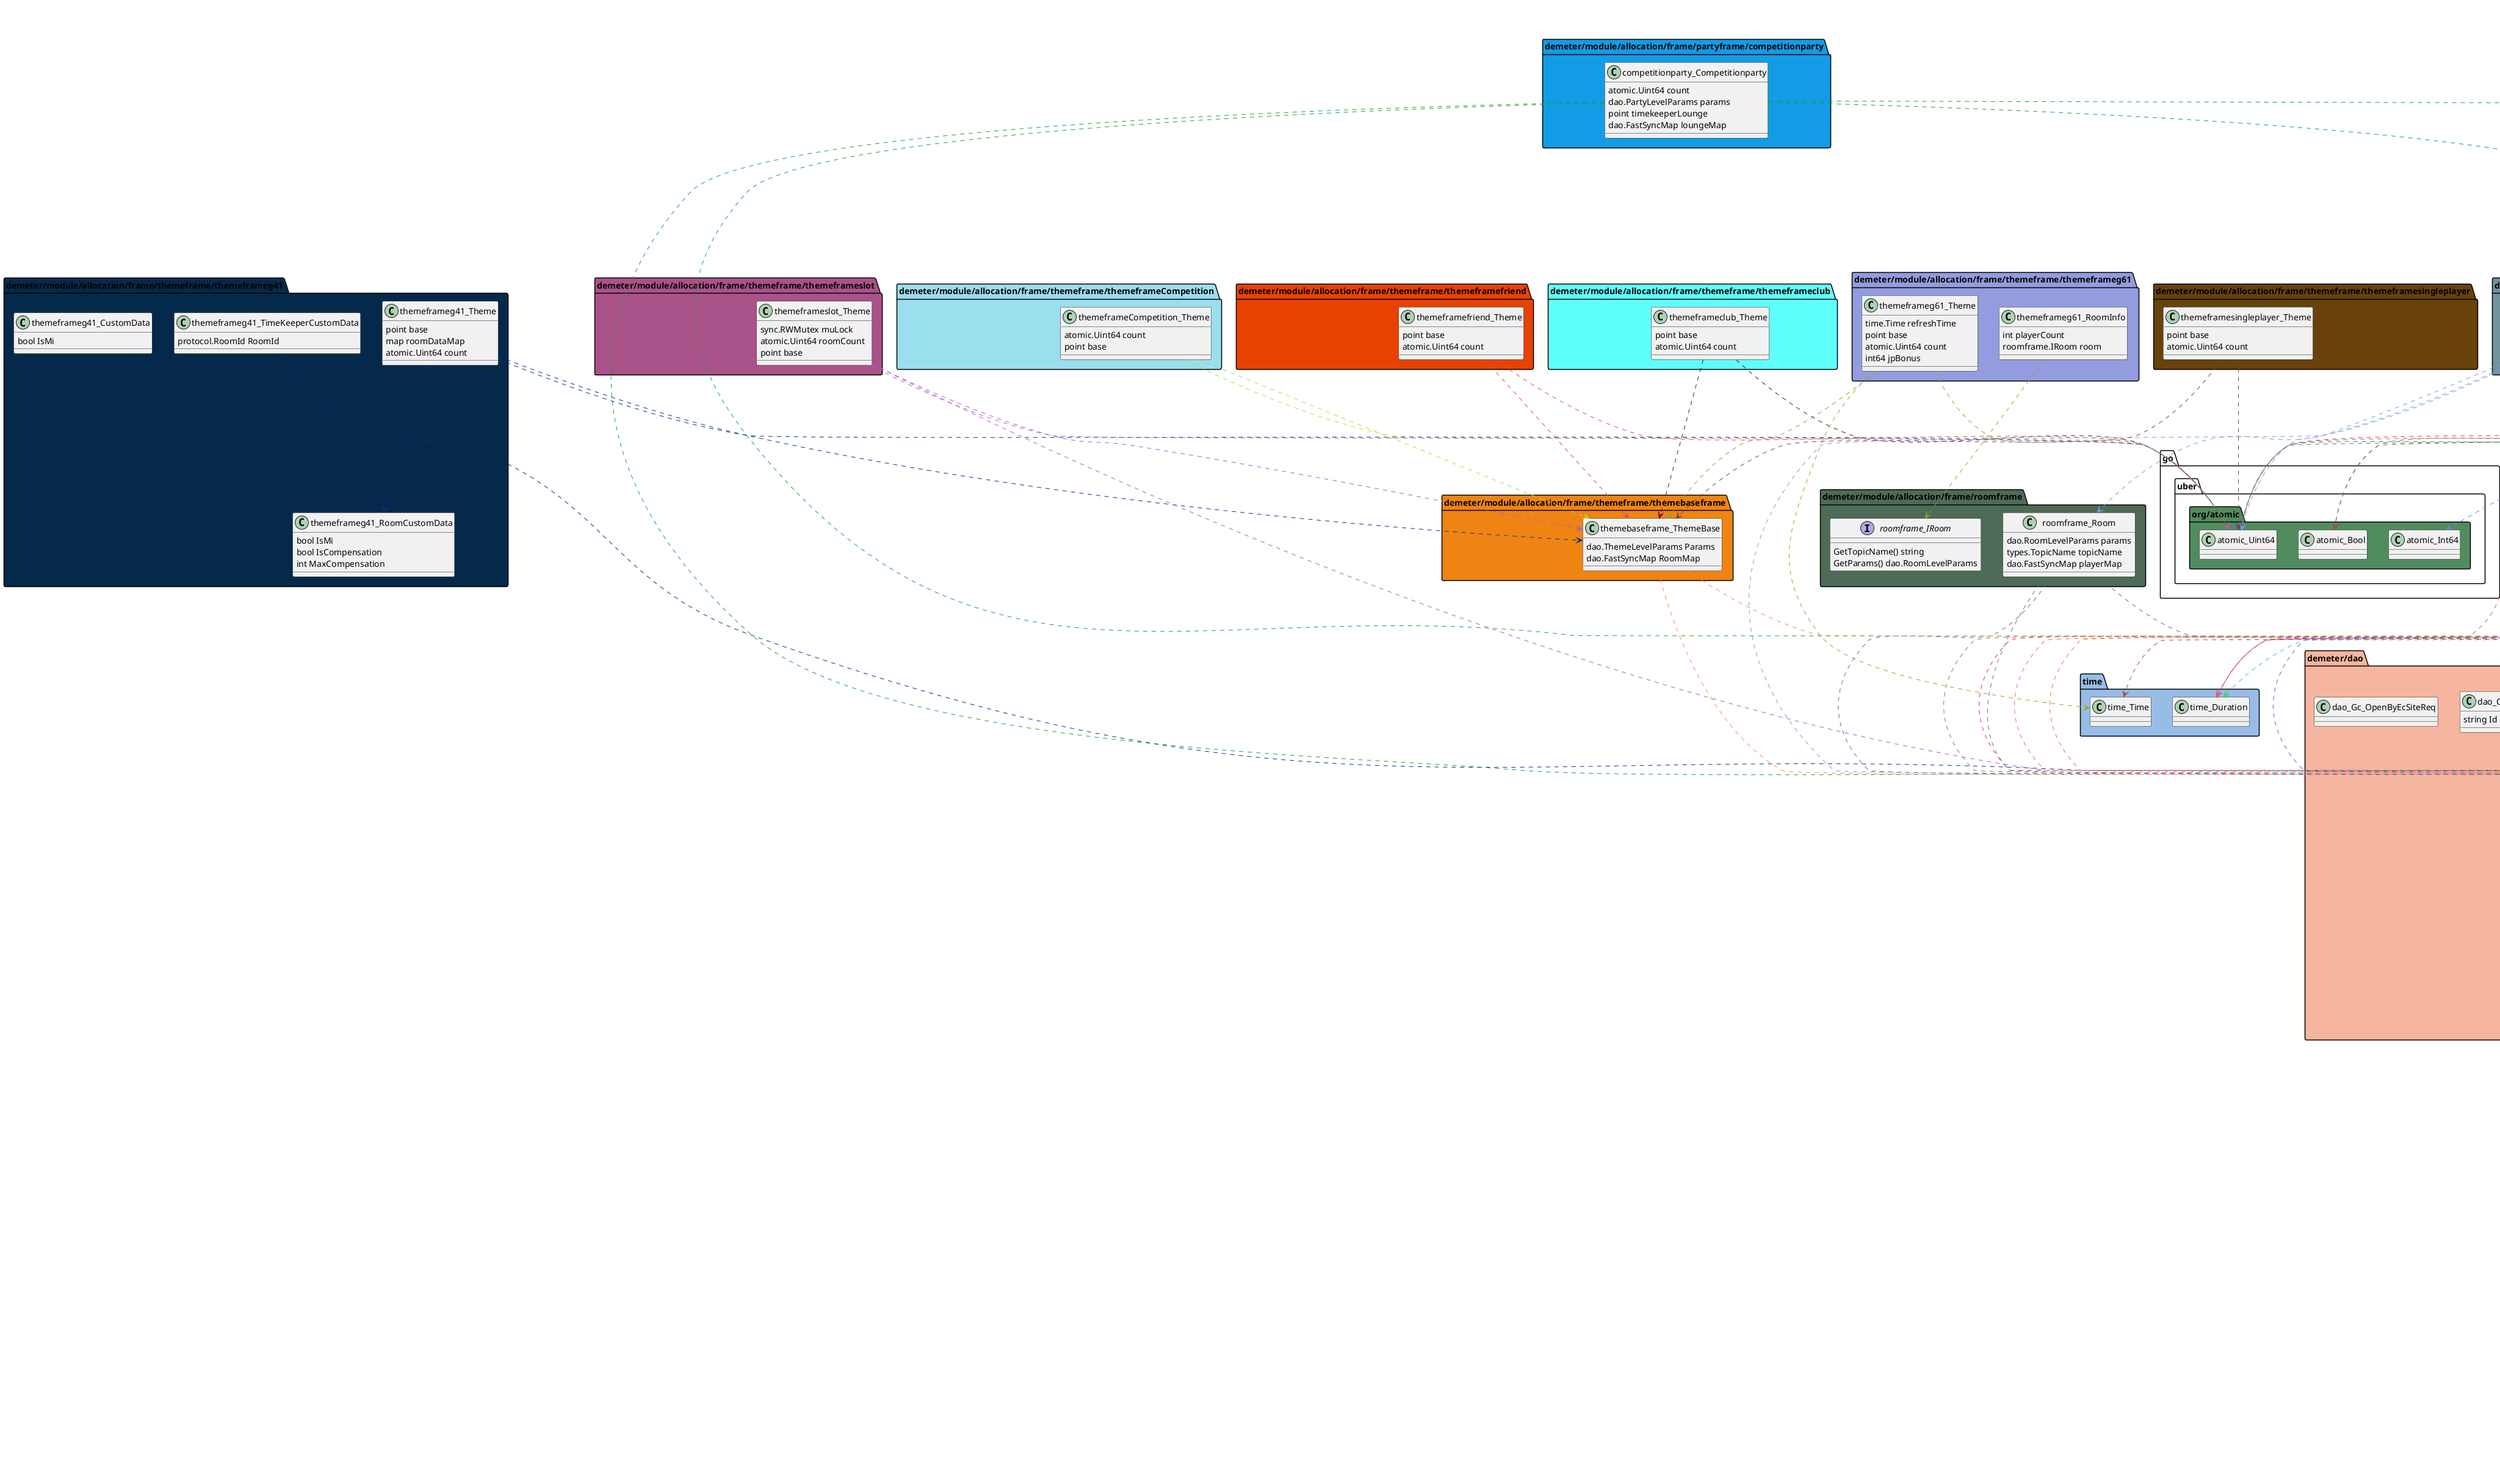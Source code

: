 @startuml


package demeter/module/allocation/frame/themeframe/themeframeg41 #05294a{

	class themeframeg41_TimeKeeperCustomData {
		protocol.RoomId RoomId
	}
	class themeframeg41_Theme {
		point base
		map roomDataMap
		atomic.Uint64 count
	}
	class themeframeg41_RoomCustomData {
		bool IsMi
		bool IsCompensation
		int MaxCompensation
	}
	class themeframeg41_CustomData {
		bool IsMi
	}
}

package gitlab.geax.io/demeter/protocol/grpcpro/backendgm/session #0739ce{

	class session_BalanceModifyReq {
	}
	class session_CloseByGameRes {
	}
	class session_CloseByEcSiteReq {
	}
	class session_OpenByGameRes {
	}
	class session_OpenByEcSiteReq {
	}
	class session_OpenByGameReq {
	}
	class session_OpenByEcSiteRes {
	}
	class session_BalanceModifyRes {
	}
	class session_DelSessionIdReq {
	}
	class session_DelSessionIdRes {
	}
	class session_CloseByGameReq {
	}
	class session_CloseByEcSiteRes {
	}
}

package unsafe #094a52{

	class unsafe_Pointer {
	}
}


package demeter/module/gsapi/gsmapping #0d6b5a{

	class gsmapping_Handle {
		sync.RWMutex mu
		map tokenMap
		map roomMap
	}
}



package demeter/module/allocation/frame/partyframe/competitionparty #139ce6{

	class competitionparty_Competitionparty {
		atomic.Uint64 count
		dao.PartyLevelParams params
		point timekeeperLounge
		dao.FastSyncMap loungeMap
	}
}

package sync/atomic #15ad6a{

	class atomic_Value {
	}
	class atomic_Int32 {
	}
}








package demeter/module/allocation/frame/gameframe #26318a{

	class gameframe_Game {
		types.EcSiteId ecSiteId
		types.GameId gameId
		dao.FastSyncMap themeMap
	}
}





package demeter/module/flow #30841e{

	class flow_Flow {
		protocol.ErrorCode statusCode
		point transaction
		interface message
		types.OperationCode operationCode
		types.EventCode eventCode
	}
}

package gitlab.geax.io/demeter/gologger/slackAlert #3294a2{

	class slackAlert_SlackAlertsInfo {
	}
}



package demeter/module/nats #38c62e{

	class nats_NatsModule {
		time.Duration managementTimeOut
		stan.Conn conn
	}
	class nats_error {
	}
}



package sync #3ef7ba{

	class sync_Mutex {
	}
	class sync_RWMutex {
	}
}

package demeter/module/discovery #41083e{
	interface discovery_Manager {
		Launch() error
	}

	class discovery_manager {
	}
	class discovery_error {
	}
}


package demeter/module/redis #452946{

	class redis_manager {
		redis.Cmdable redisClient
		context.Context ctx
		sync.RWMutex mu
	}
	class redis_error {
	}
}

package gitlab.geax.io/demeter/protocol #4739ca{

	class protocol_ErrorCode {
	}
	class protocol_RoomId {
	}
}

package nhooyr.io/websocket #494a4e{

	class websocket_Conn {
	}
	class websocket_StatusCode {
	}
}


package demeter/module/allocation/frame/roomframe #4d6b56{
	interface roomframe_IRoom {
		GetTopicName() string
		GetParams() dao.RoomLevelParams
	}

	class roomframe_Room {
		dao.RoomLevelParams params
		types.TopicName topicName
		dao.FastSyncMap playerMap
	}
}

package demeter/module/grpc #4f7bda{
	interface grpc_MatchCallBack {
		Plus(point) point
		JoinRoom(point) point
		JoinRoutine(point) point
		CreateRoutine(point) point
		ThemeData(point) point
		ThemeDataForG41(point) point
		ThemStayableData(point) point
		OpenByGame(point) point
		OpenByEcSite(point) point
		GetTimekeeper(point) point
	}
	interface grpc_NatsCallBack {
		SendMessage(point) point
	}
	interface grpc_GsCallBack {
		NewCompetition(point) point
		UpdateCompetition(point) point
		CloseCompetition(point) point
		ForcedCloseCompetition(point) point
	}
	interface grpc_IGrpc {
		ImportMatch(MatchCallBack) 
		ImportNats(NatsCallBack) 
		LaunchGcListen(net.Listener) 
		LaunchBackendListen(net.Listener) 
	}

	class grpc_GrpcModule {
		GsCallBack gsApi
		MatchCallBack match
		NatsCallBack nats
		atomic.Bool isListen
	}
	class grpc_error {
	}
}

package go.uber.org/atomic #518c5e{

	class atomic_Bool {
	}
	class atomic_Uint64 {
	}
	class atomic_Int64 {
	}
}




package demeter/module/websocket/socketserver #59ce6e{
	interface socketserver_SocketManagerCallBack {
		OnSocketConnect(point) error
	}

	class socketserver_Handle {
		SocketManagerCallBack socketManagerCallBack
	}
	class socketserver_error {
	}
}

package gitlab.geax.io/demeter/gologger/apm #5bdef2{

	class apm_Apm {
	}
}

package github.com/json-iterator/go #5def76{

	class go_Encoder {
	}
	class go_Decoder {
	}
	class go_Extension {
	}
	class go_Any {
	}
}

package demeter/module/allocation/frame/themeframe/themeframeclub #5ffffa{

	class themeframeclub_Theme {
		point base
		atomic.Uint64 count
	}
}

package gitlab.geax.io/demeter/protocol/room_master_pro #62107e{

	class room_master_pro_DeleteRoomRes {
	}
	class room_master_pro_LockRoomReq {
	}
	class room_master_pro_UnlockRoomRes {
	}
	class room_master_pro_CreateMulitCustomRoomReq {
	}
	class room_master_pro_UnlockRoomReq {
	}
	class room_master_pro_LockRoutineRes {
	}
	class room_master_pro_UnlockRoutineReq {
	}
	class room_master_pro_LeaveRoutineReq {
	}
	class room_master_pro_CreateMulitCustomRoomRes {
	}
	class room_master_pro_CreateCustomRoutineReq {
	}
	class room_master_pro_LockRoomRes {
	}
	class room_master_pro_LeaveRoomReq {
	}
	class room_master_pro_LeaveRoomRes {
	}
	class room_master_pro_DeleteRoutineReq {
	}
	class room_master_pro_DeleteRoutineRes {
	}
	class room_master_pro_LockRoutineReq {
	}
	class room_master_pro_DeleteRoomReq {
	}
	class room_master_pro_UnlockRoutineRes {
	}
	class room_master_pro_LeaveRoutineRes {
	}
	class room_master_pro_CreateCustomRoomReq {
	}
	class room_master_pro_CreateCustomRoomRes {
	}
	class room_master_pro_CreateCustomRoutineRes {
	}
}



package demeter/module/allocation/frame/themeframe/themeframesingleplayer #68420a{

	class themeframesingleplayer_Theme {
		point base
		atomic.Uint64 count
	}
}

package demeter/module/allocation/frame/loungeframe #6a528e{
	interface loungeframe_ILounge {
		GetTopicName() types.TopicName
		GetParams() dao.LoungeLevelParams
		Join(point,dao.PlayerInfo) protocol.ErrorCode
		Leave(point,types.PlayerId) protocol.ErrorCode
	}

	class loungeframe_Lounge {
		types.TopicName topicName
		atomic.Uint64 playerCount
		PlayerJoin playerJoin
		PlayerLeave playerLeave
		dao.LoungeLevelParams Params
		types.LoungeId Id
		dao.FastSyncMap playerMap
		types.ClubId clubId
	}
	class loungeframe_error {
	}
}

package github.com/arangodb/go-driver #6c6312{

	class driver_Database {
	}
}

package demeter/module/websocket/socketclient #6e7396{
	interface socketclient_SocketManagerCallBack {
		OnClose(types.SocketToken) 
		ReceiveMessage(context.Context,point,[]) 
	}
	interface socketclient_IHandle {
		Send(context.Context,[]) error
		GetToken() types.SocketToken
		AddWeight(types.Weight) 
	}

	class socketclient_error {
	}
	class socketclient_Handler {
		context.Context httpCtx
		func cancelFunc
		point conn
		SocketManagerCallBack socketManagerCallBack
		atomic.Int64 weight
		types.SocketToken token
	}
}


package demeter/module/allocation/frame/themeframe/themeframeg29 #72949e{

	class themeframeg29_Theme {
		point timekeeperRoom
		atomic.Uint64 count
		dao.ThemeLevelParams params
	}
}





package context #7ce732{

	class context_Context {
	}
}


package gitlab.geax.io/demeter/protocol/grpcpro/backendgm/competition #81083a{

	class competition_UpdateCompetitionReq {
	}
	class competition_UpdateCompetitionRes {
	}
	class competition_EnableCompetitionReq {
	}
	class competition_EnableCompetitionRes {
	}
	class competition_ForcedCloseCompetitionReq {
	}
	class competition_ForcedCloseCompetitionRes {
	}
	class competition_NewCompetitionReq {
	}
	class competition_NewCompetitionRes {
	}
}

package gitlab.geax.io/demeter/protocol/grpcpro/backendgm/chat #8318be{

	class chat_UpdateChatRoomSettingReq {
	}
	class chat_UpdateChatRoomSettingRes {
	}
	class chat_UpdateChatBlocklistReq {
	}
	class chat_UpdateChatBlocklistRes {
	}
	class chat_UpdateDisableStringReq {
	}
	class chat_UpdateDisableStringRes {
	}
}


package net/http #8739c6{

	class http_ResponseWriter {
	}
	class http_Request {
	}
}





package demeter/module/gsapi #918c5a{
	interface gsapi_NatsCallBack {
		SendMessage(point) point
	}
	interface gsapi_MatchCallBack {
		DeleteRoom(point) point
		DeleteLounge(point) point
		LeaveRoom(point) point
		LeaveLounge(point) point
		LockRoom(point) point
		LockLounge(point) point
		UnlockRoom(point) point
		UnlockLounge(point) point
		CreateCustomRoom(point) point
		CreateCustomLounge(point) point
	}
	interface gsapi_IGsApi {
		ImportMatch(MatchCallBack) 
		ImportNats(NatsCallBack) 
		Launch() error
		GsCount() int
		IsRoomExist(types.IRoomObj) bool
		CreateRoom(point) point
		CreateLounge(point) point
		RecreateRoom(point) point
		RecreateLounge(point) point
		JoinRoom(point) point
		JoinLounge(point) point
		NewCompetition(point) point
		UpdateCompetition(point) point
		CloseCompetition(point) point
		ForcedCloseCompetition(point) point
	}

	class gsapi_FuncNameMap {
		sync.Mutex mu
		atomic.Value read
		map dirty
		int misses
	}
	class gsapi_readOnlyFuncNameMap {
		map m
		bool amended
	}
	class gsapi_GsApi {
		MatchCallBack match
		NatsCallBack nats
		point socketManager
		point gsMapping
		dao.FastSyncMap reqMap
		FuncNameMap funcNameMap
		atomic.Int32 gsCount
	}
	class gsapi_error {
	}
	class gsapi_entryFuncNameMap {
		unsafe.Pointer p
	}
}

package demeter/module/allocation/frame/themeframe/themeframeg61 #939cde{

	class themeframeg61_Theme {
		time.Time refreshTime
		point base
		atomic.Uint64 count
		int64 jpBonus
	}
	class themeframeg61_RoomInfo {
		int playerCount
		roomframe.IRoom room
	}
}

package google.golang.org/grpc #95ad62{

	class grpc_UnaryServerInfo {
	}
	class grpc_UnaryHandler {
	}
	class grpc_ServerOption {
	}
}

package time #97bde6{

	class time_Duration {
	}
	class time_Time {
	}
}


package demeter/module/allocation/frame/themeframe/themeframeCompetition #9bdeee{

	class themeframeCompetition_Theme {
		atomic.Uint64 count
		point base
	}
}

package demeter/module/arangodb #9def72{

	class arangodb_Manager {
		driver.Database db
	}
	class arangodb_error {
	}
}



package net #a420fe{

	class net_Listener {
	}
}

package demeter/conf.d #a63182{

	class conf_Discovery {
		int Post
	}
	class conf_Apm {
		string ServiceName
		string ServiceEnvironment
		string ServerUrls
	}
	class conf_ArangoDB {
		string Password
		int RetryCount
		time.Duration RetryDurationMin
		time.Duration RetryDurationMax
		string Addr
		string Database
		string Username
	}
	class conf_Websocket {
		string Url
		time.Duration RequsetTimeOut
		int PingMaxOut
		time.Duration PingInterval
		time.Duration ReconnInterval
		time.Duration ResendDuration
		time.Duration ConnectTimeOut
		string Addr
	}
	class conf_GRPC {
		string GAME_CONTROL_GRPC_ADDR
		string MANAGEMENT_GRPC_ADDR
	}
	class conf_error {
	}
	class conf_Parameter {
		point Websocket
		string LOG_LEVEL
		string LOG_FORMATTER
		int32 ROOM_STATE_CHECK_TIME
		point Discovery
		constants.ServiceCode LOG_SERVICE_CODE
		time.Duration MANAGEMENT_REQUEST_TIME_OUT
		point Apm
		point Redis
		point ArangoDB
		point Nats
		point GRPC
	}
	class conf_Redis {
		string Addr
		string Password
		int PoolSize
	}
	class conf_Nats {
		string ClusterID
		string Addr
		string Username
		string Password
	}
}

package demeter/match #a84206{

	class match_manager {
		atomic.Bool isCreateThemeTimekeeper
		atomic.Bool isCreatePartyTimekeeper
		context.Context ctx
		time.Time serviceStartTime
		point rpc
		point nats
		discovery.Manager discovery
		atomic.Bool isUnpending
		point allocationMgr
		point gsapi
	}
	class match_error {
	}
}

package demeter/module/allocation/frame/themeframe/themeframeslot #aa528a{

	class themeframeslot_Theme {
		sync.RWMutex muLock
		atomic.Uint64 roomCount
		point base
	}
}

package demeter/module/allocation/frame/partyframe/clubparty #ac630e{

	class clubparty_ClubParty {
		dao.FastSyncMap playerMap
		dao.FastSyncMap loungeMap
		point safeId
		atomic.Uint64 count
		dao.PartyLevelParams params
	}
}


package gitlab.geax.io/demeter/protocol/grpcpro/gcgm #b08416{

	class gcgm_JoinRoomRes {
	}
	class gcgm_ReJoinRes {
	}
	class gcgm_AckRes {
	}
	class gcgm_PlusRes {
	}
	class gcgm_JoinRoomReq {
	}
	class gcgm_CreateRoutineReq {
	}
	class gcgm_GetFishThemeReq {
	}
	class gcgm_AckReq {
	}
	class gcgm_PlusReq {
	}
	class gcgm_GetFishThemeRes {
	}
	class gcgm_IPCheckRes {
	}
	class gcgm_IPCheckReq {
	}
	class gcgm_ReJoinReq {
	}
	class gcgm_JoinRoutineReq {
	}
	class gcgm_JoinRoutineRes {
	}
	class gcgm_CreateRoutineRes {
	}
	class gcgm_ThemeDataReq {
	}
	class gcgm_ThemeDataRes {
	}
	class gcgm_ThemeDataResForG41 {
	}
	class gcgm_RejoinRoutineReq {
	}
	class gcgm_RejoinRoutineRes {
	}
	class gcgm_ThemStayableDataReq {
	}
	class gcgm_ThemStayableDataRes {
	}
}

package demeter/types #b2949a{

	class types_ClubId {
	}
	class types_SequenceId {
	}
	class types_EventCode {
	}
	class types_OperationCode {
	}
	class types_CustomData {
	}
	class types_MessageQueueStatusCode {
	}
	class types_ItemType {
	}
	class types_GameType {
	}
	class types_Balance {
	}
	class types_RoomType {
	}
	class types_PlayerMatchStatus {
	}
	class types_CompetitionTimeKeeper {
	}
	class types_GameDelegatorId {
	}
	class types_PlayerType {
	}
	class types_IRoomObj {
	}
	class types_EmptyObj {
	}
	class types_LoungeStatusCode {
	}
	class types_Weight {
	}
	class types_LoungeGuid {
	}
	class types_RoomId {
	}
	class types_PlayerId {
	}
	class types_RoomMumber {
	}
	class types_RoomStayableType {
	}
	class types_GameGuid {
	}
	class types_CompetitionCycleId {
	}
	class types_RoomNumId {
	}
	class types_LoungeType {
	}
	class types_ThemeNumId {
	}
	class types_Payload {
	}
	class types_EcSiteNumId {
	}
	class types_GameNumId {
	}
	class types_RoomGuid {
	}
	class types_PartyId {
	}
	class types_LoungeId {
	}
	class types_SessionId {
	}
	class types_MessageQueueTopicId {
	}
	class types_ArangoNumber {
	}
	class types_RequestId {
	}
	class types_CompetitionId {
	}
	class types_LeaveReasonId {
	}
	class types_RoomShowType {
	}
	class types_ModuleId {
	}
	class types_EcSiteId {
	}
	class types_CompetitionScoreType {
	}
	class types_TopicName {
	}
	class types_SocketToken {
	}
	class types_PartyGuid {
	}
	class types_CompetitionRank {
	}
	class types_RoomStatusCode {
	}
	class types_QueueGroup {
	}
	class types_MergedGameRecordId {
	}
	class types_ThemeId {
	}
	class types_TraceId {
	}
	class types_SessionIds {
	}
	class types_GameRecordId {
	}
	class types_RoomStayableCount {
	}
	class types_SeatId {
	}
	class types_GameId {
	}
}






package github.com/go-redis/redis/v8 #bef7b2{

	class redis_Cmdable {
	}
}

package demeter/module/allocation #c10836{

	class allocation_AllocationManager {
		dao.FastSyncMap gameMap
		dao.FastSyncMap themeMap
		dao.FastSyncMap ecSiteMap
	}
}









package demeter/module/allocation/frame/ecsiteframe #d39cda{

	class ecsiteframe_EcSite {
		types.EcSiteId ecSiteId
		dao.FastSyncMap partyMap
	}
}



package github.com/nats-io/stan.go #d9ce66{

	class stan_Conn {
	}
}




package demeter/module/websocket #e21076{
	interface websocket_ApiCallBack {
		OnClose(types.SocketToken) 
		ReceiveMessage(context.Context,point,[]) 
	}

	class websocket_WebsocketManager {
		dao.FastSyncMap clientMap
		ApiCallBack apiCallBack
		point server
	}
	class websocket_error {
	}
}

package demeter/module/allocation/frame/partyframe/friendparty #e420fa{

	class friendparty_FriendParty {
		dao.PartyLevelParams params
		dao.FastSyncMap playerMap
		dao.FastSyncMap loungeMap
		point safeId
		atomic.Uint64 count
	}
}


package demeter/module/allocation/frame/themeframe/themeframefriend #e84202{

	class themeframefriend_Theme {
		point base
		atomic.Uint64 count
	}
}

package gitlab.geax.io/demeter/gologger/constants #ea5286{

	class constants_ServiceCode {
	}
}

package demeter/util #ec630a{

	class util_SafeId {
		sync.RWMutex mu
		dao.FastSyncMap idPool
	}
	class util_error {
	}
	class util_RingBuffer {
		int index
		time.Duration interval
		[] zone
		point mux
	}
}


package demeter/module/allocation/frame/themeframe/themebaseframe #f08412{

	class themebaseframe_ThemeBase {
		dao.ThemeLevelParams Params
		dao.FastSyncMap RoomMap
	}
}



package demeter/dao #f6b59e{

	class dao_Gs_LeaveLoungeRes {
		protocol.ErrorCode Code
	}
	class dao_Gs_LockRoomRes {
		protocol.ErrorCode Code
	}
	class dao_Gs_CreateCustomRoomReq {
		types.GameType GameType
		ThemeLevelParams ThemeData
		[] MemberList
		types.CustomData CustomData
	}
	class dao_Gc_PlusRes {
		protocol.ErrorCode Code
		types.TopicName TopicName
	}
	class dao_Gc_CreateLoungeRes {
		types.TopicName TopicName
		protocol.ErrorCode Code
	}
	class dao_Gc_OpenByEcSiteReq {
	}
	class dao_readOnlyFastSyncMap {
		map m
		bool amended
	}
	class dao_FastSyncMapUintInterface {
		sync.Mutex mu
		atomic.Value read
		map dirty
		int misses
	}
	class dao_Gs_CreateMultiRoomRes {
		[] MemberList
		string TopicName
		protocol.ErrorCode Code
	}
	class dao_Gs_CompetitionReq {
		[] CompetitionIds
		LoungeLevelParams LoungeData
	}
	class dao_WebsocketResponseBody {
		types.TraceId TraceId
		protocol.ErrorCode StatusCode
		interface Data
	}
	class dao_SingleKickOutReq {
		types.SessionId SessionID
		types.RequestId RequestID
	}
	class dao_Gs_JoinRoomReq {
		RoomLevelParams RoomData
		[] MemberList
		[] CustomData
	}
	class dao_Gs_UnLockRoomRes {
		protocol.ErrorCode Code
	}
	class dao_Gs_RecreateLoungeRes {
		protocol.ErrorCode Code
	}
	class dao_CloseByEcSiteReq {
		types.EcSiteId EcSiteID
		bool ReleastTest
		types.RequestId RequestID
	}
	class dao_MessageQueueResponseBody {
		string TraceId
		protocol.ErrorCode StatusCode
		interface Data
	}
	class dao_Gs_LockRoomReq {
		RoomLevelParams RoomData
	}
	class dao_Gs_LockLoungeRes {
		protocol.ErrorCode Code
	}
	class dao_Gs_UnLockRoomReq {
		RoomLevelParams RoomData
	}
	class dao_Gs_DeleteLoungeRes {
		protocol.ErrorCode Code
	}
	class dao_Gs_ReCreateRoomRes {
		protocol.ErrorCode Code
	}
	class dao_CreateMultiRoomCustomData {
		map RoomMap
	}
	class dao_OpenByGameRes {
		protocol.ErrorCode Code
	}
	class dao_UpdateDisableStringReq {
		[] DisableID
		types.RequestId RequestID
	}
	class dao_Gc_JoinRoomRes {
		protocol.ErrorCode Code
		types.TopicName TopicName
	}
	class dao_Gs_DeleteRoomReq {
		RoomLevelParams RoomData
	}
	class dao_Gs_JoinLoungeReq {
		LoungeLevelParams LoungeData
		[] MemberList
		[] CustomData
	}
	class dao_CompetitionCustomData {
		string Id
	}
	class dao_CreateRoomResult {
		types.TopicName TopicName
	}
	class dao_AuthorizedGame {
		bool DefaultSync
		map Name
		bool Active
	}
	class dao_Gc_OpenByEcSiteRes {
	}
	class dao_Gc_OpenByGameRes {
	}
	class dao_Gs_LeaveRoomReq {
		[] MemberList
		RoomLevelParams RoomData
	}
	class dao_Gs_LeaveRoomRes {
		protocol.ErrorCode Code
	}
	class dao_Gs_LeaveLoungeReq {
		[] MemberList
		LoungeLevelParams LoungeData
	}
	class dao_CompetitionCustomSetting {
		types.ArangoNumber MaxPlayers
	}
	class dao_CompetitionRoomCustomData {
		types.LoungeGuid LoungeGuid
		CompetitionCustomSetting CompetitionSetting
	}
	class dao_UpdateChatRoomSettingReq {
		[] EcSiteID
		types.RequestId RequestID
	}
	class dao_MessageQueueRequestBody {
		string TraceId
		interface Data
	}
	class dao_FastSyncMap {
		sync.Mutex mu
		atomic.Value read
		map dirty
		int misses
	}
	class dao_Gs_CreateLoungeRes {
		string TopicName
		protocol.ErrorCode Code
	}
	class dao_Gs_CompetitionRes {
		protocol.ErrorCode Code
	}
	class dao_ThemeLevelParams {
		types.ThemeId ThemeId
		types.EcSiteId EcSiteId
		types.GameId GameId
	}
	class dao_ClubCustomData {
		string Id
	}
	class dao_Theme {
		[] Antes
		types.EcSiteId EcSiteId
		types.ThemeId ThemeId
		map CustomSetting
		map Jackpot
		types.ArangoNumber MinCoin
		types.ArangoNumber MaxCoin
		types.GameId GameId
		types.GameType GameType
	}
	class dao_OpenByGameReq {
		types.EcSiteId EcSiteID
		types.GameId GameID
		types.RequestId RequestID
	}
	class dao_Gs_CreateRoomReq {
		types.GameType GameType
		RoomLevelParams RoomData
		[] MemberList
		types.CustomData CustomData
	}
	class dao_GameServiceStatus {
		protocol.ErrorCode ErrCode
	}
	class dao_Gc_JoinLoungeRes {
		protocol.ErrorCode Code
		types.TopicName TopicName
	}
	class dao_readOnlyFastSyncMapUintInterface {
		map m
		bool amended
	}
	class dao_Gs_CreateLoungeReq {
		LoungeLevelParams LoungeData
		[] MemberList
		types.CustomData CustomData
	}
	class dao_Gs_RecreateLoungeReq {
		LoungeLevelParams LoungeData
		[] CustomData
	}
	class dao_WebsocketRequestBody {
		types.TraceId TraceId
		interface Data
	}
	class dao_EcSite {
		types.EcSiteId EcSiteId
		map AuthorizedGames
		map Game
	}
	class dao_BalanceModifyReq {
		types.RequestId RequestID
		types.SessionId SessionID
		types.PlayerId PlayerID
	}
	class dao_Gc_PlusReq {
		ThemeLevelParams ThemeLevelParams
		PlayerInfo PlayerInfo
	}
	class dao_Gc_JoinRoomReq {
		RoomLevelParams RoomLevelParams
		PlayerInfo PlayerInfo
		types.CustomData CustomData
	}
	class dao_Gs_DeleteRoomRes {
		protocol.ErrorCode Code
	}
	class dao_LoungeLevelParams {
		types.EcSiteId EcSiteId
		types.PartyId PartyId
		types.LoungeId LoungeId
	}
	class dao_GetTimekeeperReq {
		types.EcSiteId EcSiteID
	}
	class dao_entryFastSyncMap {
		unsafe.Pointer p
	}
	class dao_Gs_CreateRoomRes {
		types.CustomData CustomData
		types.TopicName TopicName
		protocol.ErrorCode Code
	}
	class dao_Gs_CreateCustomLoungeRes {
		string TopicName
		protocol.ErrorCode Code
		types.CustomData CustomData
	}
	class dao_Gs_UnLockLoungeRes {
		protocol.ErrorCode Code
	}
	class dao_Gs_CreateCustomRoomRes {
		types.CustomData CustomData
		[] TopicNames
		protocol.ErrorCode Code
	}
	class dao_CreateMultiRoomChanFlow {
		point RoomRes
		protocol.ErrorCode Status
		[] Players
	}
	class dao_RoutineTimekeeperCustomData {
		int Type
	}
	class dao_GetTimekeeperRes {
		LoungeLevelParams LoungeLevelParams
		protocol.ErrorCode Code
	}
	class dao_Gc_OpenByGameReq {
	}
	class dao_Gs_JoinLoungeRes {
		protocol.ErrorCode Code
	}
	class dao_OpenByEcSiteRes {
		protocol.ErrorCode Code
	}
	class dao_Gs_JoinRoomRes {
		protocol.ErrorCode Code
	}
	class dao_Gs_LockLoungeReq {
		LoungeLevelParams LoungeData
	}
	class dao_PlayerInfo {
		types.PlayerId PlayerId
		types.Balance Balance
		types.SessionId SessionId
		types.Balance CarryAmount
		types.PlayerType PlayerType
	}
	class dao_Gc_JoinLoungeReq {
		types.CustomData CustomData
		LoungeLevelParams LoungeLevelParams
		PlayerInfo PlayerInfo
	}
	class dao_Gs_DeleteLoungeReq {
		LoungeLevelParams LoungeData
		[] CustomData
	}
	class dao_Gs_UnLockLoungeReq {
		LoungeLevelParams LoungeData
	}
	class dao_Gs_CreateCustomLoungeReq {
		types.CustomData CustomData
		PartyLevelParams PartyData
		[] MemberList
	}
	class dao_PartyLevelParams {
		types.EcSiteId EcSiteId
		types.PartyId PartyId
	}
	class dao_RoomLevelParams {
		types.EcSiteId EcSiteId
		types.GameId GameId
		types.ThemeId ThemeId
		types.RoomId RoomId
	}
	class dao_CompetitionRes {
		int Result
		string TrickId
	}
	class dao_OpenByEcSiteReq {
		types.EcSiteId EcSiteID
		types.RequestId RequestID
	}
	class dao_UpdateChatBlocklistReq {
		[] BlacklistID
		types.RequestId RequestID
	}
	class dao_DecodeResponse {
		types.OperationCode OperationCode
		types.EventCode EventCode
		[] Data
	}
	class dao_EncodeData {
		types.OperationCode OperationCode
		types.EventCode EventCode
		interface Payload
	}
	class dao_GameLevelParams {
		types.EcSiteId EcSiteId
		types.GameId GameId
	}
	class dao_CloseByGameReq {
		types.EcSiteId EcSiteID
		types.GameId GameID
		types.RequestId RequestID
	}
	class dao_Gc_CreateLoungeReq {
		PartyLevelParams PartyLevelParams
		PlayerInfo PlayerInfo
		types.CustomData CustomData
	}
	class dao_entryFastSyncMapUintInterface {
		unsafe.Pointer p
	}
	class dao_Gs_RecreateRoomReq {
		RoomLevelParams RoomData
	}
}



package io #fce72a{

	class io_Writer {
	}
	class io_Reader {
	}
}


allocation_AllocationManager --> dao_FastSyncMap #c21078;line.dashed;
arangodb_Manager --> driver_Database #9ef7b4;line.dashed;
clubparty_ClubParty --> atomic_Uint64 #ad6b50;line.dashed;
clubparty_ClubParty --> dao_FastSyncMap #ad6b50;line.dashed;
clubparty_ClubParty --> dao_PartyLevelParams #ad6b50;line.dashed;
clubparty_ClubParty --> util_SafeId #ad6b50;line.dashed;
competitionparty_Competitionparty --> atomic_Uint64 #14a528;line.dashed;
competitionparty_Competitionparty --> dao_FastSyncMap #14a528;line.dashed;
competitionparty_Competitionparty --> dao_PartyLevelParams #14a528;line.dashed;
competitionparty_Competitionparty --> loungeframe_Lounge #14a528;line.dashed;
conf_ArangoDB --> time_Duration #a739c4;line.dashed;
conf_Parameter --> conf_Apm #a739c4;line.dashed;
conf_Parameter --> conf_ArangoDB #a739c4;line.dashed;
conf_Parameter --> conf_Discovery #a739c4;line.dashed;
conf_Parameter --> conf_GRPC #a739c4;line.dashed;
conf_Parameter --> conf_Nats #a739c4;line.dashed;
conf_Parameter --> conf_Redis #a739c4;line.dashed;
conf_Parameter --> conf_Websocket #a739c4;line.dashed;
conf_Parameter --> constants_ServiceCode #a739c4;line.dashed;
conf_Parameter --> time_Duration #a739c4;line.dashed;
conf_Websocket --> time_Duration #a739c4;line.dashed;
dao_BalanceModifyReq --> types_PlayerId #f7bde0;line.dashed;
dao_BalanceModifyReq --> types_RequestId #f7bde0;line.dashed;
dao_BalanceModifyReq --> types_SessionId #f7bde0;line.dashed;
dao_CloseByEcSiteReq --> types_EcSiteId #f7bde0;line.dashed;
dao_CloseByEcSiteReq --> types_RequestId #f7bde0;line.dashed;
dao_CloseByGameReq --> types_EcSiteId #f7bde0;line.dashed;
dao_CloseByGameReq --> types_GameId #f7bde0;line.dashed;
dao_CloseByGameReq --> types_RequestId #f7bde0;line.dashed;
dao_CompetitionCustomSetting --> types_ArangoNumber #f7bde0;line.dashed;
dao_CompetitionRoomCustomData --> dao_CompetitionCustomSetting #f7bde0;line.dashed;
dao_CompetitionRoomCustomData --> types_LoungeGuid #f7bde0;line.dashed;
dao_CreateMultiRoomChanFlow --> dao_CreateRoomResult #f7bde0;line.dashed;
dao_CreateMultiRoomChanFlow --> dao_PlayerInfo #f7bde0;line.dashed;
dao_CreateMultiRoomChanFlow --> protocol_ErrorCode #f7bde0;line.dashed;
dao_CreateMultiRoomCustomData --> types_PlayerId #f7bde0;line.dashed;
dao_CreateMultiRoomCustomData --> types_TopicName #f7bde0;line.dashed;
dao_CreateRoomResult --> types_TopicName #f7bde0;line.dashed;
dao_DecodeResponse --> types_EventCode #f7bde0;line.dashed;
dao_DecodeResponse --> types_OperationCode #f7bde0;line.dashed;
dao_EcSite --> dao_AuthorizedGame #f7bde0;line.dashed;
dao_EcSite --> dao_Theme #f7bde0;line.dashed;
dao_EcSite --> types_EcSiteId #f7bde0;line.dashed;
dao_EcSite --> types_GameId #f7bde0;line.dashed;
dao_EncodeData --> types_EventCode #f7bde0;line.dashed;
dao_EncodeData --> types_OperationCode #f7bde0;line.dashed;
dao_FastSyncMap --> atomic_Value #f7bde0;line.dashed;
dao_FastSyncMap --> dao_entryFastSyncMap #f7bde0;line.dashed;
dao_FastSyncMap --> sync_Mutex #f7bde0;line.dashed;
dao_FastSyncMapUintInterface --> atomic_Value #f7bde0;line.dashed;
dao_FastSyncMapUintInterface --> dao_entryFastSyncMapUintInterface #f7bde0;line.dashed;
dao_FastSyncMapUintInterface --> sync_Mutex #f7bde0;line.dashed;
dao_GameLevelParams --> types_EcSiteId #f7bde0;line.dashed;
dao_GameLevelParams --> types_GameId #f7bde0;line.dashed;
dao_GameServiceStatus --> protocol_ErrorCode #f7bde0;line.dashed;
dao_Gc_CreateLoungeReq --> dao_PartyLevelParams #f7bde0;line.dashed;
dao_Gc_CreateLoungeReq --> dao_PlayerInfo #f7bde0;line.dashed;
dao_Gc_CreateLoungeReq --> types_CustomData #f7bde0;line.dashed;
dao_Gc_CreateLoungeRes --> protocol_ErrorCode #f7bde0;line.dashed;
dao_Gc_CreateLoungeRes --> types_TopicName #f7bde0;line.dashed;
dao_Gc_JoinLoungeReq --> dao_LoungeLevelParams #f7bde0;line.dashed;
dao_Gc_JoinLoungeReq --> dao_PlayerInfo #f7bde0;line.dashed;
dao_Gc_JoinLoungeReq --> types_CustomData #f7bde0;line.dashed;
dao_Gc_JoinLoungeRes --> protocol_ErrorCode #f7bde0;line.dashed;
dao_Gc_JoinLoungeRes --> types_TopicName #f7bde0;line.dashed;
dao_Gc_JoinRoomReq --> dao_PlayerInfo #f7bde0;line.dashed;
dao_Gc_JoinRoomReq --> dao_RoomLevelParams #f7bde0;line.dashed;
dao_Gc_JoinRoomReq --> types_CustomData #f7bde0;line.dashed;
dao_Gc_JoinRoomRes --> protocol_ErrorCode #f7bde0;line.dashed;
dao_Gc_JoinRoomRes --> types_TopicName #f7bde0;line.dashed;
dao_Gc_PlusReq --> dao_PlayerInfo #f7bde0;line.dashed;
dao_Gc_PlusReq --> dao_ThemeLevelParams #f7bde0;line.dashed;
dao_Gc_PlusRes --> protocol_ErrorCode #f7bde0;line.dashed;
dao_Gc_PlusRes --> types_TopicName #f7bde0;line.dashed;
dao_GetTimekeeperReq --> types_EcSiteId #f7bde0;line.dashed;
dao_GetTimekeeperRes --> dao_LoungeLevelParams #f7bde0;line.dashed;
dao_GetTimekeeperRes --> protocol_ErrorCode #f7bde0;line.dashed;
dao_Gs_CompetitionReq --> dao_LoungeLevelParams #f7bde0;line.dashed;
dao_Gs_CompetitionReq --> types_CompetitionId #f7bde0;line.dashed;
dao_Gs_CompetitionRes --> protocol_ErrorCode #f7bde0;line.dashed;
dao_Gs_CreateCustomLoungeReq --> dao_PartyLevelParams #f7bde0;line.dashed;
dao_Gs_CreateCustomLoungeReq --> dao_PlayerInfo #f7bde0;line.dashed;
dao_Gs_CreateCustomLoungeReq --> types_CustomData #f7bde0;line.dashed;
dao_Gs_CreateCustomLoungeRes --> protocol_ErrorCode #f7bde0;line.dashed;
dao_Gs_CreateCustomLoungeRes --> types_CustomData #f7bde0;line.dashed;
dao_Gs_CreateCustomRoomReq --> dao_PlayerInfo #f7bde0;line.dashed;
dao_Gs_CreateCustomRoomReq --> dao_ThemeLevelParams #f7bde0;line.dashed;
dao_Gs_CreateCustomRoomReq --> types_CustomData #f7bde0;line.dashed;
dao_Gs_CreateCustomRoomReq --> types_GameType #f7bde0;line.dashed;
dao_Gs_CreateCustomRoomRes --> protocol_ErrorCode #f7bde0;line.dashed;
dao_Gs_CreateCustomRoomRes --> types_CustomData #f7bde0;line.dashed;
dao_Gs_CreateCustomRoomRes --> types_TopicName #f7bde0;line.dashed;
dao_Gs_CreateLoungeReq --> dao_LoungeLevelParams #f7bde0;line.dashed;
dao_Gs_CreateLoungeReq --> dao_PlayerInfo #f7bde0;line.dashed;
dao_Gs_CreateLoungeReq --> types_CustomData #f7bde0;line.dashed;
dao_Gs_CreateLoungeRes --> protocol_ErrorCode #f7bde0;line.dashed;
dao_Gs_CreateMultiRoomRes --> dao_PlayerInfo #f7bde0;line.dashed;
dao_Gs_CreateMultiRoomRes --> protocol_ErrorCode #f7bde0;line.dashed;
dao_Gs_CreateRoomReq --> dao_PlayerInfo #f7bde0;line.dashed;
dao_Gs_CreateRoomReq --> dao_RoomLevelParams #f7bde0;line.dashed;
dao_Gs_CreateRoomReq --> types_CustomData #f7bde0;line.dashed;
dao_Gs_CreateRoomReq --> types_GameType #f7bde0;line.dashed;
dao_Gs_CreateRoomRes --> protocol_ErrorCode #f7bde0;line.dashed;
dao_Gs_CreateRoomRes --> types_CustomData #f7bde0;line.dashed;
dao_Gs_CreateRoomRes --> types_TopicName #f7bde0;line.dashed;
dao_Gs_DeleteLoungeReq --> dao_LoungeLevelParams #f7bde0;line.dashed;
dao_Gs_DeleteLoungeRes --> protocol_ErrorCode #f7bde0;line.dashed;
dao_Gs_DeleteRoomReq --> dao_RoomLevelParams #f7bde0;line.dashed;
dao_Gs_DeleteRoomRes --> protocol_ErrorCode #f7bde0;line.dashed;
dao_Gs_JoinLoungeReq --> dao_LoungeLevelParams #f7bde0;line.dashed;
dao_Gs_JoinLoungeReq --> dao_PlayerInfo #f7bde0;line.dashed;
dao_Gs_JoinLoungeRes --> protocol_ErrorCode #f7bde0;line.dashed;
dao_Gs_JoinRoomReq --> dao_PlayerInfo #f7bde0;line.dashed;
dao_Gs_JoinRoomReq --> dao_RoomLevelParams #f7bde0;line.dashed;
dao_Gs_JoinRoomRes --> protocol_ErrorCode #f7bde0;line.dashed;
dao_Gs_LeaveLoungeReq --> dao_LoungeLevelParams #f7bde0;line.dashed;
dao_Gs_LeaveLoungeReq --> dao_PlayerInfo #f7bde0;line.dashed;
dao_Gs_LeaveLoungeRes --> protocol_ErrorCode #f7bde0;line.dashed;
dao_Gs_LeaveRoomReq --> dao_PlayerInfo #f7bde0;line.dashed;
dao_Gs_LeaveRoomReq --> dao_RoomLevelParams #f7bde0;line.dashed;
dao_Gs_LeaveRoomRes --> protocol_ErrorCode #f7bde0;line.dashed;
dao_Gs_LockLoungeReq --> dao_LoungeLevelParams #f7bde0;line.dashed;
dao_Gs_LockLoungeRes --> protocol_ErrorCode #f7bde0;line.dashed;
dao_Gs_LockRoomReq --> dao_RoomLevelParams #f7bde0;line.dashed;
dao_Gs_LockRoomRes --> protocol_ErrorCode #f7bde0;line.dashed;
dao_Gs_ReCreateRoomRes --> protocol_ErrorCode #f7bde0;line.dashed;
dao_Gs_RecreateLoungeReq --> dao_LoungeLevelParams #f7bde0;line.dashed;
dao_Gs_RecreateLoungeRes --> protocol_ErrorCode #f7bde0;line.dashed;
dao_Gs_RecreateRoomReq --> dao_RoomLevelParams #f7bde0;line.dashed;
dao_Gs_UnLockLoungeReq --> dao_LoungeLevelParams #f7bde0;line.dashed;
dao_Gs_UnLockLoungeRes --> protocol_ErrorCode #f7bde0;line.dashed;
dao_Gs_UnLockRoomReq --> dao_RoomLevelParams #f7bde0;line.dashed;
dao_Gs_UnLockRoomRes --> protocol_ErrorCode #f7bde0;line.dashed;
dao_LoungeLevelParams --> types_EcSiteId #f7bde0;line.dashed;
dao_LoungeLevelParams --> types_LoungeId #f7bde0;line.dashed;
dao_LoungeLevelParams --> types_PartyId #f7bde0;line.dashed;
dao_MessageQueueResponseBody --> protocol_ErrorCode #f7bde0;line.dashed;
dao_OpenByEcSiteReq --> types_EcSiteId #f7bde0;line.dashed;
dao_OpenByEcSiteReq --> types_RequestId #f7bde0;line.dashed;
dao_OpenByEcSiteRes --> protocol_ErrorCode #f7bde0;line.dashed;
dao_OpenByGameReq --> types_EcSiteId #f7bde0;line.dashed;
dao_OpenByGameReq --> types_GameId #f7bde0;line.dashed;
dao_OpenByGameReq --> types_RequestId #f7bde0;line.dashed;
dao_OpenByGameRes --> protocol_ErrorCode #f7bde0;line.dashed;
dao_PartyLevelParams --> types_EcSiteId #f7bde0;line.dashed;
dao_PartyLevelParams --> types_PartyId #f7bde0;line.dashed;
dao_PlayerInfo --> types_Balance #f7bde0;line.dashed;
dao_PlayerInfo --> types_PlayerId #f7bde0;line.dashed;
dao_PlayerInfo --> types_PlayerType #f7bde0;line.dashed;
dao_PlayerInfo --> types_SessionId #f7bde0;line.dashed;
dao_RoomLevelParams --> types_EcSiteId #f7bde0;line.dashed;
dao_RoomLevelParams --> types_GameId #f7bde0;line.dashed;
dao_RoomLevelParams --> types_RoomId #f7bde0;line.dashed;
dao_RoomLevelParams --> types_ThemeId #f7bde0;line.dashed;
dao_SingleKickOutReq --> types_RequestId #f7bde0;line.dashed;
dao_SingleKickOutReq --> types_SessionId #f7bde0;line.dashed;
dao_Theme --> types_ArangoNumber #f7bde0;line.dashed;
dao_Theme --> types_EcSiteId #f7bde0;line.dashed;
dao_Theme --> types_GameId #f7bde0;line.dashed;
dao_Theme --> types_GameType #f7bde0;line.dashed;
dao_Theme --> types_ThemeId #f7bde0;line.dashed;
dao_ThemeLevelParams --> types_EcSiteId #f7bde0;line.dashed;
dao_ThemeLevelParams --> types_GameId #f7bde0;line.dashed;
dao_ThemeLevelParams --> types_ThemeId #f7bde0;line.dashed;
dao_UpdateChatBlocklistReq --> types_RequestId #f7bde0;line.dashed;
dao_UpdateChatRoomSettingReq --> types_EcSiteId #f7bde0;line.dashed;
dao_UpdateChatRoomSettingReq --> types_RequestId #f7bde0;line.dashed;
dao_UpdateDisableStringReq --> types_RequestId #f7bde0;line.dashed;
dao_WebsocketRequestBody --> types_TraceId #f7bde0;line.dashed;
dao_WebsocketResponseBody --> protocol_ErrorCode #f7bde0;line.dashed;
dao_WebsocketResponseBody --> types_TraceId #f7bde0;line.dashed;
dao_entryFastSyncMap --> unsafe_Pointer #f7bde0;line.dashed;
dao_entryFastSyncMapUintInterface --> unsafe_Pointer #f7bde0;line.dashed;
dao_readOnlyFastSyncMap --> dao_entryFastSyncMap #f7bde0;line.dashed;
dao_readOnlyFastSyncMapUintInterface --> dao_entryFastSyncMapUintInterface #f7bde0;line.dashed;
ecsiteframe_EcSite --> dao_FastSyncMap #d4a51c;line.dashed;
ecsiteframe_EcSite --> types_EcSiteId #d4a51c;line.dashed;
flow_Flow --> apm_Apm #318c60;line.dashed;
flow_Flow --> protocol_ErrorCode #318c60;line.dashed;
flow_Flow --> types_EventCode #318c60;line.dashed;
flow_Flow --> types_OperationCode #318c60;line.dashed;
friendparty_FriendParty --> atomic_Uint64 #e5293c;line.dashed;
friendparty_FriendParty --> dao_FastSyncMap #e5293c;line.dashed;
friendparty_FriendParty --> dao_PartyLevelParams #e5293c;line.dashed;
friendparty_FriendParty --> util_SafeId #e5293c;line.dashed;
gameframe_Game --> dao_FastSyncMap #2739cc;line.dashed;
gameframe_Game --> types_EcSiteId #2739cc;line.dashed;
gameframe_Game --> types_GameId #2739cc;line.dashed;
grpc_GrpcModule --> atomic_Bool #50841c;line.dashed;
grpc_GrpcModule --> grpc_GsCallBack #50841c;line.dashed;
grpc_GrpcModule --> grpc_MatchCallBack #50841c;line.dashed;
grpc_GrpcModule --> grpc_NatsCallBack #50841c;line.dashed;
gsapi_FuncNameMap --> atomic_Value #92949c;line.dashed;
gsapi_FuncNameMap --> gsapi_entryFuncNameMap #92949c;line.dashed;
gsapi_FuncNameMap --> sync_Mutex #92949c;line.dashed;
gsapi_GsApi --> atomic_Int32 #92949c;line.dashed;
gsapi_GsApi --> dao_FastSyncMap #92949c;line.dashed;
gsapi_GsApi --> gsapi_FuncNameMap #92949c;line.dashed;
gsapi_GsApi --> gsapi_MatchCallBack #92949c;line.dashed;
gsapi_GsApi --> gsapi_NatsCallBack #92949c;line.dashed;
gsapi_GsApi --> gsmapping_Handle #92949c;line.dashed;
gsapi_GsApi --> websocket_WebsocketManager #92949c;line.dashed;
gsapi_entryFuncNameMap --> unsafe_Pointer #92949c;line.dashed;
gsapi_readOnlyFuncNameMap --> gsapi_entryFuncNameMap #92949c;line.dashed;
gsmapping_Handle --> sync_RWMutex #0e739c;line.dashed;
gsmapping_Handle --> types_EmptyObj #0e739c;line.dashed;
gsmapping_Handle --> types_IRoomObj #0e739c;line.dashed;
gsmapping_Handle --> types_SocketToken #0e739c;line.dashed;
loungeframe_Lounge --> atomic_Uint64 #6b5ad0;line.dashed;
loungeframe_Lounge --> dao_FastSyncMap #6b5ad0;line.dashed;
loungeframe_Lounge --> dao_LoungeLevelParams #6b5ad0;line.dashed;
loungeframe_Lounge --> loungeframe_PlayerJoin #6b5ad0;line.dashed;
loungeframe_Lounge --> loungeframe_PlayerLeave #6b5ad0;line.dashed;
loungeframe_Lounge --> types_ClubId #6b5ad0;line.dashed;
loungeframe_Lounge --> types_LoungeId #6b5ad0;line.dashed;
loungeframe_Lounge --> types_TopicName #6b5ad0;line.dashed;
match_manager --> allocation_AllocationManager #a94a48;line.dashed;
match_manager --> atomic_Bool #a94a48;line.dashed;
match_manager --> context_Context #a94a48;line.dashed;
match_manager --> discovery_Manager #a94a48;line.dashed;
match_manager --> grpc_GrpcModule #a94a48;line.dashed;
match_manager --> gsapi_GsApi #a94a48;line.dashed;
match_manager --> nats_NatsModule #a94a48;line.dashed;
match_manager --> time_Time #a94a48;line.dashed;
nats_NatsModule --> stan_Conn #39ce70;line.dashed;
nats_NatsModule --> time_Duration #39ce70;line.dashed;
redis_manager --> context_Context #463188;line.dashed;
redis_manager --> redis_Cmdable #463188;line.dashed;
redis_manager --> sync_RWMutex #463188;line.dashed;
roomframe_Room --> dao_FastSyncMap #4e7398;line.dashed;
roomframe_Room --> dao_RoomLevelParams #4e7398;line.dashed;
roomframe_Room --> types_TopicName #4e7398;line.dashed;
socketclient_Handler --> atomic_Int64 #6f7bd8;line.dashed;
socketclient_Handler --> context_Context #6f7bd8;line.dashed;
socketclient_Handler --> socketclient_SocketManagerCallBack #6f7bd8;line.dashed;
socketclient_Handler --> types_SocketToken #6f7bd8;line.dashed;
socketclient_Handler --> websocket_Conn #6f7bd8;line.dashed;
socketserver_Handle --> socketserver_SocketManagerCallBack #5ad6b0;line.dashed;
themebaseframe_ThemeBase --> dao_FastSyncMap #f18c54;line.dashed;
themebaseframe_ThemeBase --> dao_ThemeLevelParams #f18c54;line.dashed;
themeframeCompetition_Theme --> atomic_Uint64 #9ce730;line.dashed;
themeframeCompetition_Theme --> themebaseframe_ThemeBase #9ce730;line.dashed;
themeframeclub_Theme --> atomic_Uint64 #61083c;line.dashed;
themeframeclub_Theme --> themebaseframe_ThemeBase #61083c;line.dashed;
themeframefriend_Theme --> atomic_Uint64 #e94a44;line.dashed;
themeframefriend_Theme --> themebaseframe_ThemeBase #e94a44;line.dashed;
themeframeg29_Theme --> atomic_Uint64 #739ce0;line.dashed;
themeframeg29_Theme --> dao_ThemeLevelParams #739ce0;line.dashed;
themeframeg29_Theme --> roomframe_Room #739ce0;line.dashed;
themeframeg41_Theme --> atomic_Uint64 #06318c;line.dashed;
themeframeg41_Theme --> themebaseframe_ThemeBase #06318c;line.dashed;
themeframeg41_Theme --> themeframeg41_RoomCustomData #06318c;line.dashed;
themeframeg41_TimeKeeperCustomData --> protocol_RoomId #06318c;line.dashed;
themeframeg61_RoomInfo --> roomframe_IRoom #94a520;line.dashed;
themeframeg61_Theme --> atomic_Uint64 #94a520;line.dashed;
themeframeg61_Theme --> themebaseframe_ThemeBase #94a520;line.dashed;
themeframeg61_Theme --> time_Time #94a520;line.dashed;
themeframesingleplayer_Theme --> atomic_Uint64 #694a4c;line.dashed;
themeframesingleplayer_Theme --> themebaseframe_ThemeBase #694a4c;line.dashed;
themeframeslot_Theme --> atomic_Uint64 #ab5acc;line.dashed;
themeframeslot_Theme --> sync_RWMutex #ab5acc;line.dashed;
themeframeslot_Theme --> themebaseframe_ThemeBase #ab5acc;line.dashed;
types_SessionIds --> types_SessionId #b39cdc;line.dashed;
util_RingBuffer --> sync_Mutex #ed6b4c;line.dashed;
util_RingBuffer --> time_Duration #ed6b4c;line.dashed;
util_SafeId --> dao_FastSyncMap #ed6b4c;line.dashed;
util_SafeId --> sync_RWMutex #ed6b4c;line.dashed;
websocket_WebsocketManager --> dao_FastSyncMap #e318b8;line.dashed;
websocket_WebsocketManager --> socketserver_Handle #e318b8;line.dashed;
websocket_WebsocketManager --> websocket_ApiCallBack #e318b8;line.dashed;
@enduml
